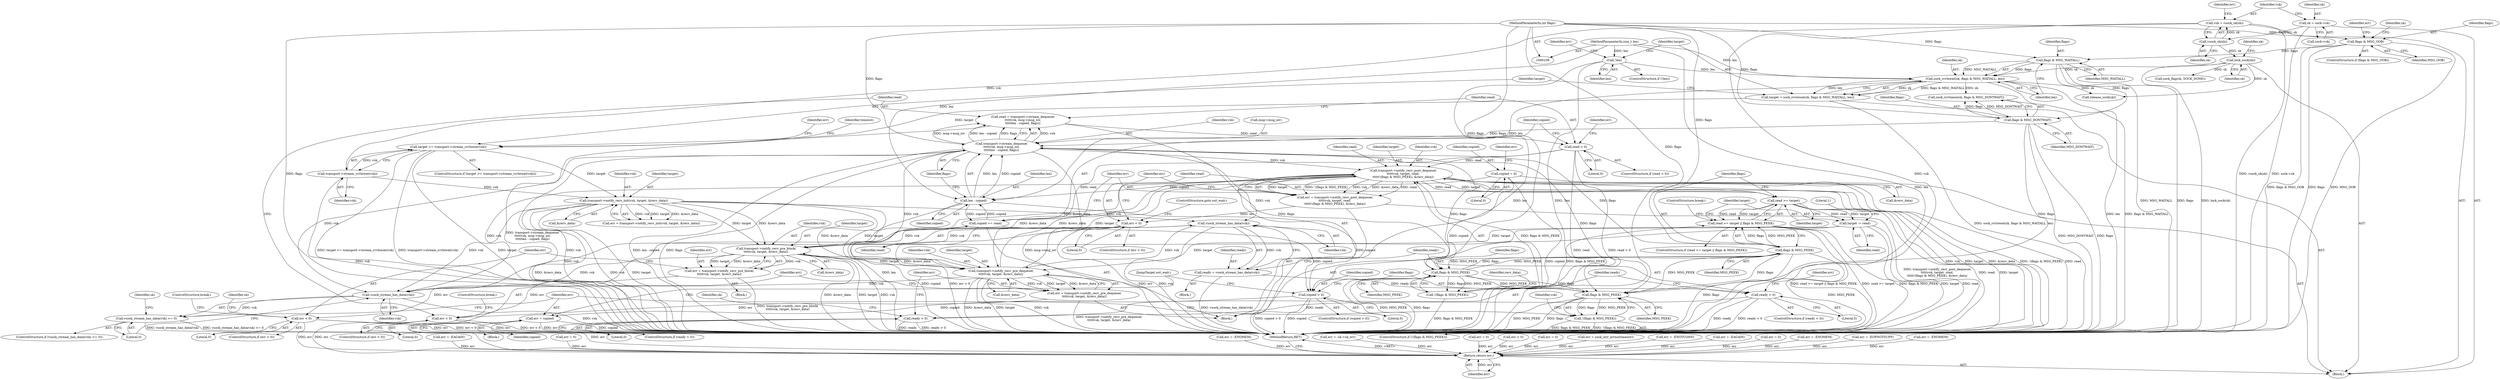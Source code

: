 digraph "0_linux_f3d3342602f8bcbf37d7c46641cb9bca7618eb1c_37@integer" {
"1000271" [label="(Call,read = transport->stream_dequeue(\n\t\t\t\t\tvsk, msg->msg_iov,\n\t\t\t\t\tlen - copied, flags))"];
"1000273" [label="(Call,transport->stream_dequeue(\n\t\t\t\t\tvsk, msg->msg_iov,\n\t\t\t\t\tlen - copied, flags))"];
"1000261" [label="(Call,transport->notify_recv_pre_dequeue(\n\t\t\t\t\tvsk, target, &recv_data))"];
"1000240" [label="(Call,vsock_stream_has_data(vsk))"];
"1000297" [label="(Call,transport->notify_recv_post_dequeue(\n\t\t\t\t\tvsk, target, read,\n\t\t\t\t\t!(flags & MSG_PEEK), &recv_data))"];
"1000283" [label="(Call,read < 0)"];
"1000271" [label="(Call,read = transport->stream_dequeue(\n\t\t\t\t\tvsk, msg->msg_iov,\n\t\t\t\t\tlen - copied, flags))"];
"1000301" [label="(Call,!(flags & MSG_PEEK))"];
"1000302" [label="(Call,flags & MSG_PEEK)"];
"1000113" [label="(MethodParameterIn,int flags)"];
"1000317" [label="(Call,flags & MSG_PEEK)"];
"1000218" [label="(Call,transport->notify_recv_init(vsk, target, &recv_data))"];
"1000198" [label="(Call,transport->stream_rcvhiwat(vsk))"];
"1000129" [label="(Call,vsk = vsock_sk(sk))"];
"1000131" [label="(Call,vsock_sk(sk))"];
"1000124" [label="(Call,sk = sock->sk)"];
"1000196" [label="(Call,target >= transport->stream_rcvhiwat(vsk))"];
"1000187" [label="(Call,target = sock_rcvlowat(sk, flags & MSG_WAITALL, len))"];
"1000189" [label="(Call,sock_rcvlowat(sk, flags & MSG_WAITALL, len))"];
"1000136" [label="(Call,lock_sock(sk))"];
"1000191" [label="(Call,flags & MSG_WAITALL)"];
"1000159" [label="(Call,flags & MSG_OOB)"];
"1000180" [label="(Call,!len)"];
"1000112" [label="(MethodParameterIn,size_t len)"];
"1000358" [label="(Call,transport->notify_recv_pre_block(\n\t\t\t\t\tvsk, target, &recv_data))"];
"1000321" [label="(Call,target -= read)"];
"1000314" [label="(Call,read >= target)"];
"1000278" [label="(Call,len - copied)"];
"1000292" [label="(Call,copied += read)"];
"1000213" [label="(Call,copied = 0)"];
"1000210" [label="(Call,flags & MSG_DONTWAIT)"];
"1000238" [label="(Call,ready = vsock_stream_has_data(vsk))"];
"1000243" [label="(Call,ready < 0)"];
"1000254" [label="(Call,ready > 0)"];
"1000259" [label="(Call,err = transport->notify_recv_pre_dequeue(\n\t\t\t\t\tvsk, target, &recv_data))"];
"1000267" [label="(Call,err < 0)"];
"1000468" [label="(Return,return err;)"];
"1000442" [label="(Call,vsock_stream_has_data(vsk))"];
"1000441" [label="(Call,vsock_stream_has_data(vsk) <= 0)"];
"1000356" [label="(Call,err = transport->notify_recv_pre_block(\n\t\t\t\t\tvsk, target, &recv_data))"];
"1000364" [label="(Call,err < 0)"];
"1000295" [label="(Call,err = transport->notify_recv_post_dequeue(\n\t\t\t\t\tvsk, target, read,\n\t\t\t\t\t!(flags & MSG_PEEK), &recv_data))"];
"1000308" [label="(Call,err < 0)"];
"1000313" [label="(Call,read >= target || flags & MSG_PEEK)"];
"1000429" [label="(Call,flags & MSG_PEEK)"];
"1000428" [label="(Call,!(flags & MSG_PEEK))"];
"1000423" [label="(Call,copied > 0)"];
"1000456" [label="(Call,err = copied)"];
"1000422" [label="(ControlStructure,if (copied > 0))"];
"1000351" [label="(Call,err = -EAGAIN)"];
"1000419" [label="(Call,err = 0)"];
"1000171" [label="(Identifier,sk)"];
"1000141" [label="(Identifier,sk)"];
"1000307" [label="(ControlStructure,if (err < 0))"];
"1000365" [label="(Identifier,err)"];
"1000160" [label="(Identifier,flags)"];
"1000193" [label="(Identifier,MSG_WAITALL)"];
"1000202" [label="(Identifier,err)"];
"1000295" [label="(Call,err = transport->notify_recv_post_dequeue(\n\t\t\t\t\tvsk, target, read,\n\t\t\t\t\t!(flags & MSG_PEEK), &recv_data))"];
"1000129" [label="(Call,vsk = vsock_sk(sk))"];
"1000287" [label="(Call,err = -ENOMEM)"];
"1000184" [label="(Identifier,err)"];
"1000330" [label="(Identifier,sk)"];
"1000440" [label="(ControlStructure,if (vsock_stream_has_data(vsk) <= 0))"];
"1000302" [label="(Call,flags & MSG_PEEK)"];
"1000254" [label="(Call,ready > 0)"];
"1000269" [label="(Literal,0)"];
"1000243" [label="(Call,ready < 0)"];
"1000300" [label="(Identifier,read)"];
"1000210" [label="(Call,flags & MSG_DONTWAIT)"];
"1000194" [label="(Identifier,len)"];
"1000218" [label="(Call,transport->notify_recv_init(vsk, target, &recv_data))"];
"1000296" [label="(Identifier,err)"];
"1000212" [label="(Identifier,MSG_DONTWAIT)"];
"1000356" [label="(Call,err = transport->notify_recv_pre_block(\n\t\t\t\t\tvsk, target, &recv_data))"];
"1000406" [label="(Call,err = -sk->sk_err)"];
"1000448" [label="(Identifier,sk)"];
"1000431" [label="(Identifier,MSG_PEEK)"];
"1000159" [label="(Call,flags & MSG_OOB)"];
"1000272" [label="(Identifier,read)"];
"1000242" [label="(ControlStructure,if (ready < 0))"];
"1000262" [label="(Identifier,vsk)"];
"1000255" [label="(Identifier,ready)"];
"1000260" [label="(Identifier,err)"];
"1000297" [label="(Call,transport->notify_recv_post_dequeue(\n\t\t\t\t\tvsk, target, read,\n\t\t\t\t\t!(flags & MSG_PEEK), &recv_data))"];
"1000188" [label="(Identifier,target)"];
"1000221" [label="(Call,&recv_data)"];
"1000187" [label="(Call,target = sock_rcvlowat(sk, flags & MSG_WAITALL, len))"];
"1000267" [label="(Call,err < 0)"];
"1000301" [label="(Call,!(flags & MSG_PEEK))"];
"1000183" [label="(Call,err = 0)"];
"1000314" [label="(Call,read >= target)"];
"1000321" [label="(Call,target -= read)"];
"1000215" [label="(Literal,0)"];
"1000244" [label="(Identifier,ready)"];
"1000427" [label="(ControlStructure,if (!(flags & MSG_PEEK)))"];
"1000281" [label="(Identifier,flags)"];
"1000320" [label="(ControlStructure,break;)"];
"1000181" [label="(Identifier,len)"];
"1000274" [label="(Identifier,vsk)"];
"1000217" [label="(Identifier,err)"];
"1000248" [label="(Identifier,err)"];
"1000361" [label="(Call,&recv_data)"];
"1000137" [label="(Identifier,sk)"];
"1000288" [label="(Identifier,err)"];
"1000261" [label="(Call,transport->notify_recv_pre_dequeue(\n\t\t\t\t\tvsk, target, &recv_data))"];
"1000318" [label="(Identifier,flags)"];
"1000124" [label="(Call,sk = sock->sk)"];
"1000214" [label="(Identifier,copied)"];
"1000146" [label="(Call,sock_flag(sk, SOCK_DONE))"];
"1000273" [label="(Call,transport->stream_dequeue(\n\t\t\t\t\tvsk, msg->msg_iov,\n\t\t\t\t\tlen - copied, flags))"];
"1000268" [label="(Identifier,err)"];
"1000198" [label="(Call,transport->stream_rcvhiwat(vsk))"];
"1000213" [label="(Call,copied = 0)"];
"1000323" [label="(Identifier,read)"];
"1000306" [label="(Identifier,recv_data)"];
"1000224" [label="(Call,err < 0)"];
"1000241" [label="(Identifier,vsk)"];
"1000175" [label="(Call,err = 0)"];
"1000380" [label="(Call,err = sock_intr_errno(timeout))"];
"1000311" [label="(ControlStructure,goto out_wait;)"];
"1000304" [label="(Identifier,MSG_PEEK)"];
"1000292" [label="(Call,copied += read)"];
"1000266" [label="(ControlStructure,if (err < 0))"];
"1000275" [label="(Call,msg->msg_iov)"];
"1000270" [label="(ControlStructure,break;)"];
"1000284" [label="(Identifier,read)"];
"1000161" [label="(Identifier,MSG_OOB)"];
"1000367" [label="(ControlStructure,break;)"];
"1000360" [label="(Identifier,target)"];
"1000359" [label="(Identifier,vsk)"];
"1000299" [label="(Identifier,target)"];
"1000470" [label="(MethodReturn,RET)"];
"1000113" [label="(MethodParameterIn,int flags)"];
"1000259" [label="(Call,err = transport->notify_recv_pre_dequeue(\n\t\t\t\t\tvsk, target, &recv_data))"];
"1000134" [label="(Identifier,err)"];
"1000357" [label="(Identifier,err)"];
"1000322" [label="(Identifier,target)"];
"1000315" [label="(Identifier,read)"];
"1000428" [label="(Call,!(flags & MSG_PEEK))"];
"1000240" [label="(Call,vsock_stream_has_data(vsk))"];
"1000236" [label="(Block,)"];
"1000280" [label="(Identifier,copied)"];
"1000235" [label="(Literal,1)"];
"1000196" [label="(Call,target >= transport->stream_rcvhiwat(vsk))"];
"1000425" [label="(Literal,0)"];
"1000423" [label="(Call,copied > 0)"];
"1000309" [label="(Identifier,err)"];
"1000436" [label="(Identifier,vsk)"];
"1000316" [label="(Identifier,target)"];
"1000283" [label="(Call,read < 0)"];
"1000458" [label="(Identifier,copied)"];
"1000305" [label="(Call,&recv_data)"];
"1000126" [label="(Call,sock->sk)"];
"1000153" [label="(Call,err = -ENOTCONN)"];
"1000430" [label="(Identifier,flags)"];
"1000303" [label="(Identifier,flags)"];
"1000219" [label="(Identifier,vsk)"];
"1000466" [label="(Call,release_sock(sk))"];
"1000443" [label="(Identifier,vsk)"];
"1000294" [label="(Identifier,read)"];
"1000164" [label="(Identifier,err)"];
"1000364" [label="(Call,err < 0)"];
"1000192" [label="(Identifier,flags)"];
"1000195" [label="(ControlStructure,if (target >= transport->stream_rcvhiwat(vsk)))"];
"1000112" [label="(MethodParameterIn,size_t len)"];
"1000257" [label="(Block,)"];
"1000424" [label="(Identifier,copied)"];
"1000245" [label="(Literal,0)"];
"1000391" [label="(Call,err = -EAGAIN)"];
"1000131" [label="(Call,vsock_sk(sk))"];
"1000429" [label="(Call,flags & MSG_PEEK)"];
"1000132" [label="(Identifier,sk)"];
"1000444" [label="(Literal,0)"];
"1000363" [label="(ControlStructure,if (err < 0))"];
"1000457" [label="(Identifier,err)"];
"1000278" [label="(Call,len - copied)"];
"1000469" [label="(Identifier,err)"];
"1000179" [label="(ControlStructure,if (!len))"];
"1000279" [label="(Identifier,len)"];
"1000298" [label="(Identifier,vsk)"];
"1000256" [label="(Literal,0)"];
"1000271" [label="(Call,read = transport->stream_dequeue(\n\t\t\t\t\tvsk, msg->msg_iov,\n\t\t\t\t\tlen - copied, flags))"];
"1000459" [label="(JumpTarget,out_wait:)"];
"1000369" [label="(Identifier,sk)"];
"1000285" [label="(Literal,0)"];
"1000325" [label="(Block,)"];
"1000207" [label="(Identifier,timeout)"];
"1000456" [label="(Call,err = copied)"];
"1000130" [label="(Identifier,vsk)"];
"1000312" [label="(ControlStructure,if (read >= target || flags & MSG_PEEK))"];
"1000238" [label="(Call,ready = vsock_stream_has_data(vsk))"];
"1000308" [label="(Call,err < 0)"];
"1000149" [label="(Call,err = 0)"];
"1000211" [label="(Identifier,flags)"];
"1000201" [label="(Call,err = -ENOMEM)"];
"1000253" [label="(ControlStructure,if (ready > 0))"];
"1000317" [label="(Call,flags & MSG_PEEK)"];
"1000208" [label="(Call,sock_rcvtimeo(sk, flags & MSG_DONTWAIT))"];
"1000197" [label="(Identifier,target)"];
"1000180" [label="(Call,!len)"];
"1000442" [label="(Call,vsock_stream_has_data(vsk))"];
"1000189" [label="(Call,sock_rcvlowat(sk, flags & MSG_WAITALL, len))"];
"1000282" [label="(ControlStructure,if (read < 0))"];
"1000216" [label="(Call,err = transport->notify_recv_init(vsk, target, &recv_data))"];
"1000125" [label="(Identifier,sk)"];
"1000114" [label="(Block,)"];
"1000441" [label="(Call,vsock_stream_has_data(vsk) <= 0)"];
"1000358" [label="(Call,transport->notify_recv_pre_block(\n\t\t\t\t\tvsk, target, &recv_data))"];
"1000264" [label="(Call,&recv_data)"];
"1000163" [label="(Call,err = -EOPNOTSUPP)"];
"1000313" [label="(Call,read >= target || flags & MSG_PEEK)"];
"1000190" [label="(Identifier,sk)"];
"1000136" [label="(Call,lock_sock(sk))"];
"1000310" [label="(Literal,0)"];
"1000191" [label="(Call,flags & MSG_WAITALL)"];
"1000293" [label="(Identifier,copied)"];
"1000247" [label="(Call,err = -ENOMEM)"];
"1000468" [label="(Return,return err;)"];
"1000263" [label="(Identifier,target)"];
"1000319" [label="(Identifier,MSG_PEEK)"];
"1000220" [label="(Identifier,target)"];
"1000199" [label="(Identifier,vsk)"];
"1000158" [label="(ControlStructure,if (flags & MSG_OOB))"];
"1000426" [label="(Block,)"];
"1000366" [label="(Literal,0)"];
"1000239" [label="(Identifier,ready)"];
"1000271" -> "1000257"  [label="AST: "];
"1000271" -> "1000273"  [label="CFG: "];
"1000272" -> "1000271"  [label="AST: "];
"1000273" -> "1000271"  [label="AST: "];
"1000284" -> "1000271"  [label="CFG: "];
"1000271" -> "1000470"  [label="DDG: transport->stream_dequeue(\n\t\t\t\t\tvsk, msg->msg_iov,\n\t\t\t\t\tlen - copied, flags)"];
"1000273" -> "1000271"  [label="DDG: vsk"];
"1000273" -> "1000271"  [label="DDG: msg->msg_iov"];
"1000273" -> "1000271"  [label="DDG: len - copied"];
"1000273" -> "1000271"  [label="DDG: flags"];
"1000271" -> "1000283"  [label="DDG: read"];
"1000273" -> "1000281"  [label="CFG: "];
"1000274" -> "1000273"  [label="AST: "];
"1000275" -> "1000273"  [label="AST: "];
"1000278" -> "1000273"  [label="AST: "];
"1000281" -> "1000273"  [label="AST: "];
"1000273" -> "1000470"  [label="DDG: msg->msg_iov"];
"1000273" -> "1000470"  [label="DDG: vsk"];
"1000273" -> "1000470"  [label="DDG: len - copied"];
"1000273" -> "1000470"  [label="DDG: flags"];
"1000261" -> "1000273"  [label="DDG: vsk"];
"1000278" -> "1000273"  [label="DDG: len"];
"1000278" -> "1000273"  [label="DDG: copied"];
"1000317" -> "1000273"  [label="DDG: flags"];
"1000302" -> "1000273"  [label="DDG: flags"];
"1000210" -> "1000273"  [label="DDG: flags"];
"1000113" -> "1000273"  [label="DDG: flags"];
"1000273" -> "1000297"  [label="DDG: vsk"];
"1000273" -> "1000302"  [label="DDG: flags"];
"1000273" -> "1000429"  [label="DDG: flags"];
"1000273" -> "1000442"  [label="DDG: vsk"];
"1000261" -> "1000259"  [label="AST: "];
"1000261" -> "1000264"  [label="CFG: "];
"1000262" -> "1000261"  [label="AST: "];
"1000263" -> "1000261"  [label="AST: "];
"1000264" -> "1000261"  [label="AST: "];
"1000259" -> "1000261"  [label="CFG: "];
"1000261" -> "1000470"  [label="DDG: &recv_data"];
"1000261" -> "1000470"  [label="DDG: target"];
"1000261" -> "1000470"  [label="DDG: vsk"];
"1000261" -> "1000259"  [label="DDG: vsk"];
"1000261" -> "1000259"  [label="DDG: target"];
"1000261" -> "1000259"  [label="DDG: &recv_data"];
"1000240" -> "1000261"  [label="DDG: vsk"];
"1000358" -> "1000261"  [label="DDG: target"];
"1000358" -> "1000261"  [label="DDG: &recv_data"];
"1000321" -> "1000261"  [label="DDG: target"];
"1000218" -> "1000261"  [label="DDG: target"];
"1000218" -> "1000261"  [label="DDG: &recv_data"];
"1000297" -> "1000261"  [label="DDG: &recv_data"];
"1000261" -> "1000297"  [label="DDG: target"];
"1000261" -> "1000297"  [label="DDG: &recv_data"];
"1000261" -> "1000442"  [label="DDG: vsk"];
"1000240" -> "1000238"  [label="AST: "];
"1000240" -> "1000241"  [label="CFG: "];
"1000241" -> "1000240"  [label="AST: "];
"1000238" -> "1000240"  [label="CFG: "];
"1000240" -> "1000470"  [label="DDG: vsk"];
"1000240" -> "1000238"  [label="DDG: vsk"];
"1000297" -> "1000240"  [label="DDG: vsk"];
"1000218" -> "1000240"  [label="DDG: vsk"];
"1000358" -> "1000240"  [label="DDG: vsk"];
"1000240" -> "1000358"  [label="DDG: vsk"];
"1000240" -> "1000442"  [label="DDG: vsk"];
"1000297" -> "1000295"  [label="AST: "];
"1000297" -> "1000305"  [label="CFG: "];
"1000298" -> "1000297"  [label="AST: "];
"1000299" -> "1000297"  [label="AST: "];
"1000300" -> "1000297"  [label="AST: "];
"1000301" -> "1000297"  [label="AST: "];
"1000305" -> "1000297"  [label="AST: "];
"1000295" -> "1000297"  [label="CFG: "];
"1000297" -> "1000470"  [label="DDG: vsk"];
"1000297" -> "1000470"  [label="DDG: target"];
"1000297" -> "1000470"  [label="DDG: &recv_data"];
"1000297" -> "1000470"  [label="DDG: !(flags & MSG_PEEK)"];
"1000297" -> "1000470"  [label="DDG: read"];
"1000297" -> "1000295"  [label="DDG: target"];
"1000297" -> "1000295"  [label="DDG: !(flags & MSG_PEEK)"];
"1000297" -> "1000295"  [label="DDG: vsk"];
"1000297" -> "1000295"  [label="DDG: &recv_data"];
"1000297" -> "1000295"  [label="DDG: read"];
"1000283" -> "1000297"  [label="DDG: read"];
"1000301" -> "1000297"  [label="DDG: flags & MSG_PEEK"];
"1000297" -> "1000314"  [label="DDG: read"];
"1000297" -> "1000314"  [label="DDG: target"];
"1000297" -> "1000358"  [label="DDG: &recv_data"];
"1000297" -> "1000442"  [label="DDG: vsk"];
"1000283" -> "1000282"  [label="AST: "];
"1000283" -> "1000285"  [label="CFG: "];
"1000284" -> "1000283"  [label="AST: "];
"1000285" -> "1000283"  [label="AST: "];
"1000288" -> "1000283"  [label="CFG: "];
"1000293" -> "1000283"  [label="CFG: "];
"1000283" -> "1000470"  [label="DDG: read"];
"1000283" -> "1000470"  [label="DDG: read < 0"];
"1000283" -> "1000292"  [label="DDG: read"];
"1000301" -> "1000302"  [label="CFG: "];
"1000302" -> "1000301"  [label="AST: "];
"1000306" -> "1000301"  [label="CFG: "];
"1000301" -> "1000470"  [label="DDG: flags & MSG_PEEK"];
"1000302" -> "1000301"  [label="DDG: flags"];
"1000302" -> "1000301"  [label="DDG: MSG_PEEK"];
"1000301" -> "1000313"  [label="DDG: flags & MSG_PEEK"];
"1000302" -> "1000304"  [label="CFG: "];
"1000303" -> "1000302"  [label="AST: "];
"1000304" -> "1000302"  [label="AST: "];
"1000302" -> "1000470"  [label="DDG: MSG_PEEK"];
"1000302" -> "1000470"  [label="DDG: flags"];
"1000113" -> "1000302"  [label="DDG: flags"];
"1000317" -> "1000302"  [label="DDG: MSG_PEEK"];
"1000302" -> "1000317"  [label="DDG: flags"];
"1000302" -> "1000317"  [label="DDG: MSG_PEEK"];
"1000302" -> "1000429"  [label="DDG: flags"];
"1000302" -> "1000429"  [label="DDG: MSG_PEEK"];
"1000113" -> "1000108"  [label="AST: "];
"1000113" -> "1000470"  [label="DDG: flags"];
"1000113" -> "1000159"  [label="DDG: flags"];
"1000113" -> "1000191"  [label="DDG: flags"];
"1000113" -> "1000210"  [label="DDG: flags"];
"1000113" -> "1000317"  [label="DDG: flags"];
"1000113" -> "1000429"  [label="DDG: flags"];
"1000317" -> "1000313"  [label="AST: "];
"1000317" -> "1000319"  [label="CFG: "];
"1000318" -> "1000317"  [label="AST: "];
"1000319" -> "1000317"  [label="AST: "];
"1000313" -> "1000317"  [label="CFG: "];
"1000317" -> "1000470"  [label="DDG: flags"];
"1000317" -> "1000470"  [label="DDG: MSG_PEEK"];
"1000317" -> "1000313"  [label="DDG: flags"];
"1000317" -> "1000313"  [label="DDG: MSG_PEEK"];
"1000317" -> "1000429"  [label="DDG: flags"];
"1000317" -> "1000429"  [label="DDG: MSG_PEEK"];
"1000218" -> "1000216"  [label="AST: "];
"1000218" -> "1000221"  [label="CFG: "];
"1000219" -> "1000218"  [label="AST: "];
"1000220" -> "1000218"  [label="AST: "];
"1000221" -> "1000218"  [label="AST: "];
"1000216" -> "1000218"  [label="CFG: "];
"1000218" -> "1000470"  [label="DDG: &recv_data"];
"1000218" -> "1000470"  [label="DDG: vsk"];
"1000218" -> "1000470"  [label="DDG: target"];
"1000218" -> "1000216"  [label="DDG: vsk"];
"1000218" -> "1000216"  [label="DDG: target"];
"1000218" -> "1000216"  [label="DDG: &recv_data"];
"1000198" -> "1000218"  [label="DDG: vsk"];
"1000196" -> "1000218"  [label="DDG: target"];
"1000218" -> "1000358"  [label="DDG: target"];
"1000218" -> "1000358"  [label="DDG: &recv_data"];
"1000218" -> "1000442"  [label="DDG: vsk"];
"1000198" -> "1000196"  [label="AST: "];
"1000198" -> "1000199"  [label="CFG: "];
"1000199" -> "1000198"  [label="AST: "];
"1000196" -> "1000198"  [label="CFG: "];
"1000198" -> "1000470"  [label="DDG: vsk"];
"1000198" -> "1000196"  [label="DDG: vsk"];
"1000129" -> "1000198"  [label="DDG: vsk"];
"1000129" -> "1000114"  [label="AST: "];
"1000129" -> "1000131"  [label="CFG: "];
"1000130" -> "1000129"  [label="AST: "];
"1000131" -> "1000129"  [label="AST: "];
"1000134" -> "1000129"  [label="CFG: "];
"1000129" -> "1000470"  [label="DDG: vsk"];
"1000129" -> "1000470"  [label="DDG: vsock_sk(sk)"];
"1000131" -> "1000129"  [label="DDG: sk"];
"1000131" -> "1000132"  [label="CFG: "];
"1000132" -> "1000131"  [label="AST: "];
"1000124" -> "1000131"  [label="DDG: sk"];
"1000131" -> "1000136"  [label="DDG: sk"];
"1000124" -> "1000114"  [label="AST: "];
"1000124" -> "1000126"  [label="CFG: "];
"1000125" -> "1000124"  [label="AST: "];
"1000126" -> "1000124"  [label="AST: "];
"1000130" -> "1000124"  [label="CFG: "];
"1000124" -> "1000470"  [label="DDG: sock->sk"];
"1000196" -> "1000195"  [label="AST: "];
"1000197" -> "1000196"  [label="AST: "];
"1000202" -> "1000196"  [label="CFG: "];
"1000207" -> "1000196"  [label="CFG: "];
"1000196" -> "1000470"  [label="DDG: target"];
"1000196" -> "1000470"  [label="DDG: target >= transport->stream_rcvhiwat(vsk)"];
"1000196" -> "1000470"  [label="DDG: transport->stream_rcvhiwat(vsk)"];
"1000187" -> "1000196"  [label="DDG: target"];
"1000187" -> "1000114"  [label="AST: "];
"1000187" -> "1000189"  [label="CFG: "];
"1000188" -> "1000187"  [label="AST: "];
"1000189" -> "1000187"  [label="AST: "];
"1000197" -> "1000187"  [label="CFG: "];
"1000187" -> "1000470"  [label="DDG: sock_rcvlowat(sk, flags & MSG_WAITALL, len)"];
"1000189" -> "1000187"  [label="DDG: sk"];
"1000189" -> "1000187"  [label="DDG: flags & MSG_WAITALL"];
"1000189" -> "1000187"  [label="DDG: len"];
"1000189" -> "1000194"  [label="CFG: "];
"1000190" -> "1000189"  [label="AST: "];
"1000191" -> "1000189"  [label="AST: "];
"1000194" -> "1000189"  [label="AST: "];
"1000189" -> "1000470"  [label="DDG: len"];
"1000189" -> "1000470"  [label="DDG: flags & MSG_WAITALL"];
"1000136" -> "1000189"  [label="DDG: sk"];
"1000191" -> "1000189"  [label="DDG: flags"];
"1000191" -> "1000189"  [label="DDG: MSG_WAITALL"];
"1000180" -> "1000189"  [label="DDG: len"];
"1000112" -> "1000189"  [label="DDG: len"];
"1000189" -> "1000208"  [label="DDG: sk"];
"1000189" -> "1000278"  [label="DDG: len"];
"1000189" -> "1000466"  [label="DDG: sk"];
"1000136" -> "1000114"  [label="AST: "];
"1000136" -> "1000137"  [label="CFG: "];
"1000137" -> "1000136"  [label="AST: "];
"1000141" -> "1000136"  [label="CFG: "];
"1000136" -> "1000470"  [label="DDG: lock_sock(sk)"];
"1000136" -> "1000146"  [label="DDG: sk"];
"1000136" -> "1000466"  [label="DDG: sk"];
"1000191" -> "1000193"  [label="CFG: "];
"1000192" -> "1000191"  [label="AST: "];
"1000193" -> "1000191"  [label="AST: "];
"1000194" -> "1000191"  [label="CFG: "];
"1000191" -> "1000470"  [label="DDG: MSG_WAITALL"];
"1000191" -> "1000470"  [label="DDG: flags"];
"1000159" -> "1000191"  [label="DDG: flags"];
"1000191" -> "1000210"  [label="DDG: flags"];
"1000159" -> "1000158"  [label="AST: "];
"1000159" -> "1000161"  [label="CFG: "];
"1000160" -> "1000159"  [label="AST: "];
"1000161" -> "1000159"  [label="AST: "];
"1000164" -> "1000159"  [label="CFG: "];
"1000171" -> "1000159"  [label="CFG: "];
"1000159" -> "1000470"  [label="DDG: flags & MSG_OOB"];
"1000159" -> "1000470"  [label="DDG: flags"];
"1000159" -> "1000470"  [label="DDG: MSG_OOB"];
"1000180" -> "1000179"  [label="AST: "];
"1000180" -> "1000181"  [label="CFG: "];
"1000181" -> "1000180"  [label="AST: "];
"1000184" -> "1000180"  [label="CFG: "];
"1000188" -> "1000180"  [label="CFG: "];
"1000180" -> "1000470"  [label="DDG: len"];
"1000180" -> "1000470"  [label="DDG: !len"];
"1000112" -> "1000180"  [label="DDG: len"];
"1000112" -> "1000108"  [label="AST: "];
"1000112" -> "1000470"  [label="DDG: len"];
"1000112" -> "1000278"  [label="DDG: len"];
"1000358" -> "1000356"  [label="AST: "];
"1000358" -> "1000361"  [label="CFG: "];
"1000359" -> "1000358"  [label="AST: "];
"1000360" -> "1000358"  [label="AST: "];
"1000361" -> "1000358"  [label="AST: "];
"1000356" -> "1000358"  [label="CFG: "];
"1000358" -> "1000470"  [label="DDG: &recv_data"];
"1000358" -> "1000470"  [label="DDG: target"];
"1000358" -> "1000470"  [label="DDG: vsk"];
"1000358" -> "1000356"  [label="DDG: vsk"];
"1000358" -> "1000356"  [label="DDG: target"];
"1000358" -> "1000356"  [label="DDG: &recv_data"];
"1000321" -> "1000358"  [label="DDG: target"];
"1000358" -> "1000442"  [label="DDG: vsk"];
"1000321" -> "1000257"  [label="AST: "];
"1000321" -> "1000323"  [label="CFG: "];
"1000322" -> "1000321"  [label="AST: "];
"1000323" -> "1000321"  [label="AST: "];
"1000235" -> "1000321"  [label="CFG: "];
"1000321" -> "1000470"  [label="DDG: target"];
"1000321" -> "1000470"  [label="DDG: read"];
"1000314" -> "1000321"  [label="DDG: read"];
"1000314" -> "1000321"  [label="DDG: target"];
"1000314" -> "1000313"  [label="AST: "];
"1000314" -> "1000316"  [label="CFG: "];
"1000315" -> "1000314"  [label="AST: "];
"1000316" -> "1000314"  [label="AST: "];
"1000318" -> "1000314"  [label="CFG: "];
"1000313" -> "1000314"  [label="CFG: "];
"1000314" -> "1000470"  [label="DDG: read"];
"1000314" -> "1000470"  [label="DDG: target"];
"1000314" -> "1000313"  [label="DDG: read"];
"1000314" -> "1000313"  [label="DDG: target"];
"1000278" -> "1000280"  [label="CFG: "];
"1000279" -> "1000278"  [label="AST: "];
"1000280" -> "1000278"  [label="AST: "];
"1000281" -> "1000278"  [label="CFG: "];
"1000278" -> "1000470"  [label="DDG: len"];
"1000292" -> "1000278"  [label="DDG: copied"];
"1000213" -> "1000278"  [label="DDG: copied"];
"1000278" -> "1000292"  [label="DDG: copied"];
"1000278" -> "1000423"  [label="DDG: copied"];
"1000292" -> "1000257"  [label="AST: "];
"1000292" -> "1000294"  [label="CFG: "];
"1000293" -> "1000292"  [label="AST: "];
"1000294" -> "1000292"  [label="AST: "];
"1000296" -> "1000292"  [label="CFG: "];
"1000292" -> "1000470"  [label="DDG: copied"];
"1000292" -> "1000423"  [label="DDG: copied"];
"1000213" -> "1000114"  [label="AST: "];
"1000213" -> "1000215"  [label="CFG: "];
"1000214" -> "1000213"  [label="AST: "];
"1000215" -> "1000213"  [label="AST: "];
"1000217" -> "1000213"  [label="CFG: "];
"1000213" -> "1000470"  [label="DDG: copied"];
"1000213" -> "1000423"  [label="DDG: copied"];
"1000210" -> "1000208"  [label="AST: "];
"1000210" -> "1000212"  [label="CFG: "];
"1000211" -> "1000210"  [label="AST: "];
"1000212" -> "1000210"  [label="AST: "];
"1000208" -> "1000210"  [label="CFG: "];
"1000210" -> "1000470"  [label="DDG: MSG_DONTWAIT"];
"1000210" -> "1000470"  [label="DDG: flags"];
"1000210" -> "1000208"  [label="DDG: flags"];
"1000210" -> "1000208"  [label="DDG: MSG_DONTWAIT"];
"1000210" -> "1000429"  [label="DDG: flags"];
"1000238" -> "1000236"  [label="AST: "];
"1000239" -> "1000238"  [label="AST: "];
"1000244" -> "1000238"  [label="CFG: "];
"1000238" -> "1000470"  [label="DDG: vsock_stream_has_data(vsk)"];
"1000238" -> "1000243"  [label="DDG: ready"];
"1000243" -> "1000242"  [label="AST: "];
"1000243" -> "1000245"  [label="CFG: "];
"1000244" -> "1000243"  [label="AST: "];
"1000245" -> "1000243"  [label="AST: "];
"1000248" -> "1000243"  [label="CFG: "];
"1000255" -> "1000243"  [label="CFG: "];
"1000243" -> "1000470"  [label="DDG: ready"];
"1000243" -> "1000470"  [label="DDG: ready < 0"];
"1000243" -> "1000254"  [label="DDG: ready"];
"1000254" -> "1000253"  [label="AST: "];
"1000254" -> "1000256"  [label="CFG: "];
"1000255" -> "1000254"  [label="AST: "];
"1000256" -> "1000254"  [label="AST: "];
"1000260" -> "1000254"  [label="CFG: "];
"1000330" -> "1000254"  [label="CFG: "];
"1000254" -> "1000470"  [label="DDG: ready"];
"1000254" -> "1000470"  [label="DDG: ready > 0"];
"1000259" -> "1000257"  [label="AST: "];
"1000260" -> "1000259"  [label="AST: "];
"1000268" -> "1000259"  [label="CFG: "];
"1000259" -> "1000470"  [label="DDG: transport->notify_recv_pre_dequeue(\n\t\t\t\t\tvsk, target, &recv_data)"];
"1000259" -> "1000267"  [label="DDG: err"];
"1000267" -> "1000266"  [label="AST: "];
"1000267" -> "1000269"  [label="CFG: "];
"1000268" -> "1000267"  [label="AST: "];
"1000269" -> "1000267"  [label="AST: "];
"1000270" -> "1000267"  [label="CFG: "];
"1000272" -> "1000267"  [label="CFG: "];
"1000267" -> "1000470"  [label="DDG: err"];
"1000267" -> "1000470"  [label="DDG: err < 0"];
"1000267" -> "1000468"  [label="DDG: err"];
"1000468" -> "1000114"  [label="AST: "];
"1000468" -> "1000469"  [label="CFG: "];
"1000469" -> "1000468"  [label="AST: "];
"1000470" -> "1000468"  [label="CFG: "];
"1000468" -> "1000470"  [label="DDG: <RET>"];
"1000469" -> "1000468"  [label="DDG: err"];
"1000224" -> "1000468"  [label="DDG: err"];
"1000456" -> "1000468"  [label="DDG: err"];
"1000391" -> "1000468"  [label="DDG: err"];
"1000406" -> "1000468"  [label="DDG: err"];
"1000183" -> "1000468"  [label="DDG: err"];
"1000175" -> "1000468"  [label="DDG: err"];
"1000153" -> "1000468"  [label="DDG: err"];
"1000287" -> "1000468"  [label="DDG: err"];
"1000380" -> "1000468"  [label="DDG: err"];
"1000201" -> "1000468"  [label="DDG: err"];
"1000247" -> "1000468"  [label="DDG: err"];
"1000364" -> "1000468"  [label="DDG: err"];
"1000163" -> "1000468"  [label="DDG: err"];
"1000308" -> "1000468"  [label="DDG: err"];
"1000419" -> "1000468"  [label="DDG: err"];
"1000149" -> "1000468"  [label="DDG: err"];
"1000351" -> "1000468"  [label="DDG: err"];
"1000442" -> "1000441"  [label="AST: "];
"1000442" -> "1000443"  [label="CFG: "];
"1000443" -> "1000442"  [label="AST: "];
"1000444" -> "1000442"  [label="CFG: "];
"1000442" -> "1000470"  [label="DDG: vsk"];
"1000442" -> "1000441"  [label="DDG: vsk"];
"1000441" -> "1000440"  [label="AST: "];
"1000441" -> "1000444"  [label="CFG: "];
"1000444" -> "1000441"  [label="AST: "];
"1000448" -> "1000441"  [label="CFG: "];
"1000457" -> "1000441"  [label="CFG: "];
"1000441" -> "1000470"  [label="DDG: vsock_stream_has_data(vsk)"];
"1000441" -> "1000470"  [label="DDG: vsock_stream_has_data(vsk) <= 0"];
"1000356" -> "1000325"  [label="AST: "];
"1000357" -> "1000356"  [label="AST: "];
"1000365" -> "1000356"  [label="CFG: "];
"1000356" -> "1000470"  [label="DDG: transport->notify_recv_pre_block(\n\t\t\t\t\tvsk, target, &recv_data)"];
"1000356" -> "1000364"  [label="DDG: err"];
"1000364" -> "1000363"  [label="AST: "];
"1000364" -> "1000366"  [label="CFG: "];
"1000365" -> "1000364"  [label="AST: "];
"1000366" -> "1000364"  [label="AST: "];
"1000367" -> "1000364"  [label="CFG: "];
"1000369" -> "1000364"  [label="CFG: "];
"1000364" -> "1000470"  [label="DDG: err"];
"1000364" -> "1000470"  [label="DDG: err < 0"];
"1000295" -> "1000257"  [label="AST: "];
"1000296" -> "1000295"  [label="AST: "];
"1000309" -> "1000295"  [label="CFG: "];
"1000295" -> "1000470"  [label="DDG: transport->notify_recv_post_dequeue(\n\t\t\t\t\tvsk, target, read,\n\t\t\t\t\t!(flags & MSG_PEEK), &recv_data)"];
"1000295" -> "1000308"  [label="DDG: err"];
"1000308" -> "1000307"  [label="AST: "];
"1000308" -> "1000310"  [label="CFG: "];
"1000309" -> "1000308"  [label="AST: "];
"1000310" -> "1000308"  [label="AST: "];
"1000311" -> "1000308"  [label="CFG: "];
"1000315" -> "1000308"  [label="CFG: "];
"1000308" -> "1000470"  [label="DDG: err"];
"1000308" -> "1000470"  [label="DDG: err < 0"];
"1000313" -> "1000312"  [label="AST: "];
"1000320" -> "1000313"  [label="CFG: "];
"1000322" -> "1000313"  [label="CFG: "];
"1000313" -> "1000470"  [label="DDG: read >= target || flags & MSG_PEEK"];
"1000313" -> "1000470"  [label="DDG: read >= target"];
"1000313" -> "1000470"  [label="DDG: flags & MSG_PEEK"];
"1000429" -> "1000428"  [label="AST: "];
"1000429" -> "1000431"  [label="CFG: "];
"1000430" -> "1000429"  [label="AST: "];
"1000431" -> "1000429"  [label="AST: "];
"1000428" -> "1000429"  [label="CFG: "];
"1000429" -> "1000470"  [label="DDG: MSG_PEEK"];
"1000429" -> "1000470"  [label="DDG: flags"];
"1000429" -> "1000428"  [label="DDG: flags"];
"1000429" -> "1000428"  [label="DDG: MSG_PEEK"];
"1000428" -> "1000427"  [label="AST: "];
"1000436" -> "1000428"  [label="CFG: "];
"1000457" -> "1000428"  [label="CFG: "];
"1000428" -> "1000470"  [label="DDG: !(flags & MSG_PEEK)"];
"1000428" -> "1000470"  [label="DDG: flags & MSG_PEEK"];
"1000423" -> "1000422"  [label="AST: "];
"1000423" -> "1000425"  [label="CFG: "];
"1000424" -> "1000423"  [label="AST: "];
"1000425" -> "1000423"  [label="AST: "];
"1000430" -> "1000423"  [label="CFG: "];
"1000459" -> "1000423"  [label="CFG: "];
"1000423" -> "1000470"  [label="DDG: copied > 0"];
"1000423" -> "1000470"  [label="DDG: copied"];
"1000423" -> "1000456"  [label="DDG: copied"];
"1000456" -> "1000426"  [label="AST: "];
"1000456" -> "1000458"  [label="CFG: "];
"1000457" -> "1000456"  [label="AST: "];
"1000458" -> "1000456"  [label="AST: "];
"1000459" -> "1000456"  [label="CFG: "];
"1000456" -> "1000470"  [label="DDG: err"];
"1000456" -> "1000470"  [label="DDG: copied"];
}
